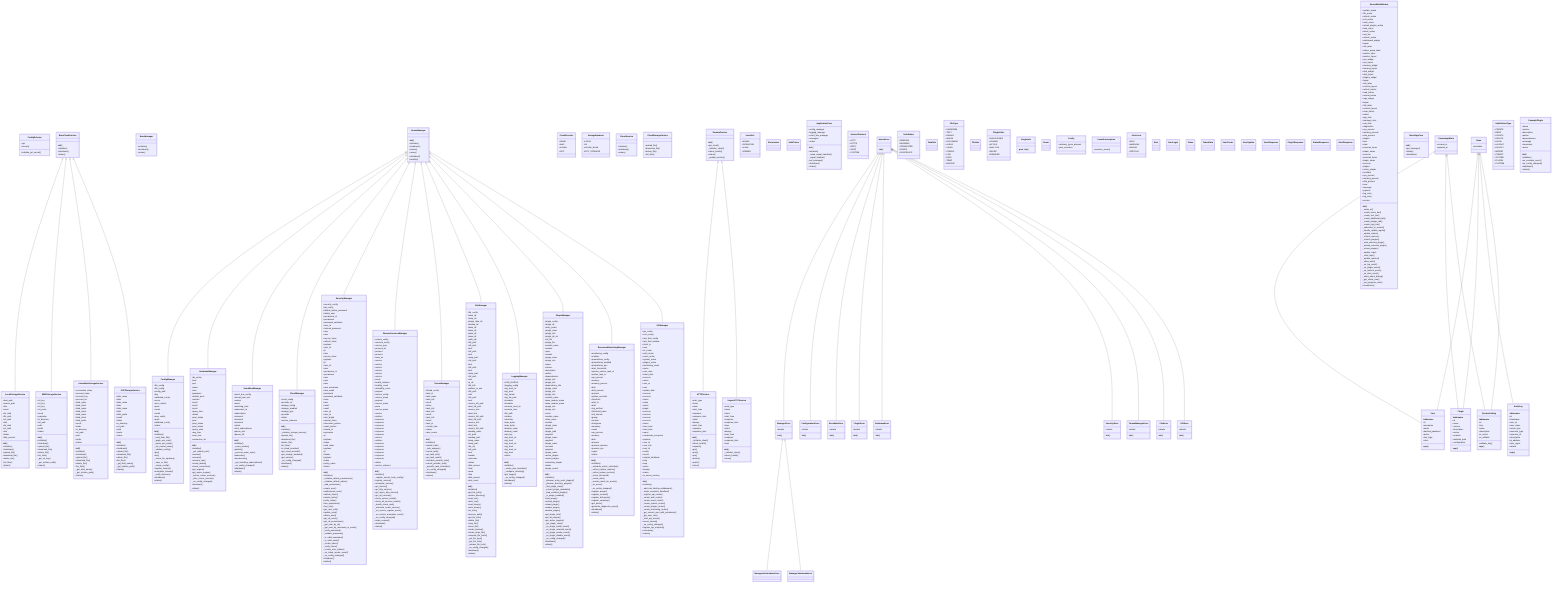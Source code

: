 classDiagram
    class ConfigSchema
    ConfigSchema : +api
    ConfigSchema : +security
    ConfigSchema : +validate_jwt_secret()
    class ConfigManager
    ConfigManager : +file_config
    ConfigManager : +file_config
    ConfigManager : +config_path
    ConfigManager : +key
    ConfigManager : +validated_config
    ConfigManager : +errors
    ConfigManager : +error_details
    ConfigManager : +parts
    ConfigManager : +result
    ConfigManager : +result
    ConfigManager : +new_config
    ConfigManager : +parts
    ConfigManager : +validated_config
    ConfigManager : +status
    ConfigManager : -__init__()
    ConfigManager : +initialize()
    ConfigManager : -_load_from_file()
    ConfigManager : -_apply_env_vars()
    ConfigManager : -_parse_env_value()
    ConfigManager : -_set_nested_value()
    ConfigManager : -_validate_config()
    ConfigManager : +get()
    ConfigManager : +set()
    ConfigManager : -_check_file_updated()
    ConfigManager : -_save_to_file()
    ConfigManager : -_merge_config()
    ConfigManager : +register_listener()
    ConfigManager : +unregister_listener()
    ConfigManager : -_notify_listeners()
    ConfigManager : +shutdown()
    ConfigManager : +status()
    class Base
    Base : +metadata
    class DatabaseManager
    DatabaseManager : +db_config
    DatabaseManager : +host
    DatabaseManager : +port
    DatabaseManager : +name
    DatabaseManager : +user
    DatabaseManager : +password
    DatabaseManager : +default_ports
    DatabaseManager : +session
    DatabaseManager : +result
    DatabaseManager : +result
    DatabaseManager : +result
    DatabaseManager : +query_time
    DatabaseManager : +status
    DatabaseManager : +pool_status
    DatabaseManager : +pool
    DatabaseManager : +pool_status
    DatabaseManager : +pool_status
    DatabaseManager : +query_stats
    DatabaseManager : +avg_time
    DatabaseManager : +max_time
    DatabaseManager : +connection_ok
    DatabaseManager : -__init__()
    DatabaseManager : +initialize()
    DatabaseManager : -_get_default_port()
    DatabaseManager : +session()
    DatabaseManager : +execute()
    DatabaseManager : +execute_raw()
    DatabaseManager : +create_tables()
    DatabaseManager : +check_connection()
    DatabaseManager : +get_engine()
    DatabaseManager : +get_async_engine()
    DatabaseManager : -_before_cursor_execute()
    DatabaseManager : -_after_cursor_execute()
    DatabaseManager : -_on_config_changed()
    DatabaseManager : +shutdown()
    DatabaseManager : +status()
    class EventBusManager
    EventBusManager : +event_bus_config
    EventBusManager : +thread_pool_size
    EventBusManager : +worker
    EventBusManager : +event
    EventBusManager : +matching_subs
    EventBusManager : +subscriber_id
    EventBusManager : +subscription
    EventBusManager : +removed
    EventBusManager : +removed
    EventBusManager : +removed
    EventBusManager : +status
    EventBusManager : +total_subscriptions
    EventBusManager : +queue_size
    EventBusManager : +queue_full
    EventBusManager : -__init__()
    EventBusManager : +initialize()
    EventBusManager : -_event_worker()
    EventBusManager : +publish()
    EventBusManager : -_process_event_sync()
    EventBusManager : +subscribe()
    EventBusManager : +unsubscribe()
    EventBusManager : -_get_matching_subscriptions()
    EventBusManager : -_on_config_changed()
    EventBusManager : +shutdown()
    EventBusManager : +status()
    class BaseManager
    BaseManager : +initialize()
    BaseManager : +shutdown()
    BaseManager : +status()
    class NexusManager
    NexusManager : -__init__()
    NexusManager : +initialize()
    NexusManager : +shutdown()
    NexusManager : +status()
    NexusManager : +name()
    NexusManager : +initialized()
    NexusManager : +healthy()
    class CloudProvider
    CloudProvider : +NONE
    CloudProvider : +AWS
    CloudProvider : +AZURE
    CloudProvider : +GCP
    class StorageBackend
    StorageBackend : +LOCAL
    StorageBackend : +S3
    StorageBackend : +AZURE_BLOB
    StorageBackend : +GCP_STORAGE
    class CloudService
    CloudService : +initialize()
    CloudService : +shutdown()
    CloudService : +status()
    class CloudStorageService
    CloudStorageService : +upload_file()
    CloudStorageService : +download_file()
    CloudStorageService : +delete_file()
    CloudStorageService : +list_files()
    class BaseCloudService
    BaseCloudService : -__init__()
    BaseCloudService : +initialize()
    BaseCloudService : +shutdown()
    BaseCloudService : +status()
    class LocalStorageService
    LocalStorageService : +dest_path
    LocalStorageService : +source_path
    LocalStorageService : +files
    LocalStorageService : +result
    LocalStorageService : +dir_path
    LocalStorageService : +file_path
    LocalStorageService : +rel_path
    LocalStorageService : +stat
    LocalStorageService : +dir_path
    LocalStorageService : +rel_path
    LocalStorageService : +stat
    LocalStorageService : +status
    LocalStorageService : +disk_percent
    LocalStorageService : -__init__()
    LocalStorageService : +initialize()
    LocalStorageService : +shutdown()
    LocalStorageService : +upload_file()
    LocalStorageService : +download_file()
    LocalStorageService : +delete_file()
    LocalStorageService : +list_files()
    LocalStorageService : +status()
    class AWSStorageService
    AWSStorageService : +s3_key
    AWSStorageService : +s3_key
    AWSStorageService : +s3_key
    AWSStorageService : +s3_prefix
    AWSStorageService : +result
    AWSStorageService : +paginator
    AWSStorageService : +is_directory
    AWSStorageService : +rel_path
    AWSStorageService : +path
    AWSStorageService : +prefix
    AWSStorageService : +status
    AWSStorageService : -__init__()
    AWSStorageService : +initialize()
    AWSStorageService : +shutdown()
    AWSStorageService : +upload_file()
    AWSStorageService : +download_file()
    AWSStorageService : +delete_file()
    AWSStorageService : +list_files()
    AWSStorageService : -_get_s3_key()
    AWSStorageService : -_get_relative_path()
    AWSStorageService : +status()
    class AzureBlobStorageService
    AzureBlobStorageService : +connection_string
    AzureBlobStorageService : +account_name
    AzureBlobStorageService : +account_key
    AzureBlobStorageService : +account_url
    AzureBlobStorageService : +blob_name
    AzureBlobStorageService : +blob_client
    AzureBlobStorageService : +blob_name
    AzureBlobStorageService : +blob_client
    AzureBlobStorageService : +blob_name
    AzureBlobStorageService : +blob_client
    AzureBlobStorageService : +blob_prefix
    AzureBlobStorageService : +result
    AzureBlobStorageService : +blobs
    AzureBlobStorageService : +is_directory
    AzureBlobStorageService : +rel_path
    AzureBlobStorageService : +path
    AzureBlobStorageService : +prefix
    AzureBlobStorageService : +status
    AzureBlobStorageService : -__init__()
    AzureBlobStorageService : +initialize()
    AzureBlobStorageService : +shutdown()
    AzureBlobStorageService : +upload_file()
    AzureBlobStorageService : +download_file()
    AzureBlobStorageService : +delete_file()
    AzureBlobStorageService : +list_files()
    AzureBlobStorageService : -_get_blob_name()
    AzureBlobStorageService : -_get_relative_path()
    AzureBlobStorageService : +status()
    class GCPStorageService
    GCPStorageService : +blob_name
    GCPStorageService : +blob
    GCPStorageService : +blob_name
    GCPStorageService : +blob
    GCPStorageService : +blob_name
    GCPStorageService : +blob
    GCPStorageService : +blob_prefix
    GCPStorageService : +result
    GCPStorageService : +blobs
    GCPStorageService : +is_directory
    GCPStorageService : +rel_path
    GCPStorageService : +path
    GCPStorageService : +prefix
    GCPStorageService : +status
    GCPStorageService : -__init__()
    GCPStorageService : +initialize()
    GCPStorageService : +shutdown()
    GCPStorageService : +upload_file()
    GCPStorageService : +download_file()
    GCPStorageService : +delete_file()
    GCPStorageService : +list_files()
    GCPStorageService : -_get_blob_name()
    GCPStorageService : -_get_relative_path()
    GCPStorageService : +status()
    class CloudManager
    CloudManager : +cloud_config
    CloudManager : +provider_str
    CloudManager : +storage_config
    CloudManager : +storage_enabled
    CloudManager : +storage_type
    CloudManager : +provider
    CloudManager : +status
    CloudManager : +service_statuses
    CloudManager : -__init__()
    CloudManager : +initialize()
    CloudManager : -_initialize_storage_service()
    CloudManager : +upload_file()
    CloudManager : +download_file()
    CloudManager : +delete_file()
    CloudManager : +list_files()
    CloudManager : +is_cloud_provider()
    CloudManager : +get_cloud_provider()
    CloudManager : +get_storage_backend()
    CloudManager : +get_service()
    CloudManager : -_on_config_changed()
    CloudManager : +shutdown()
    CloudManager : +status()
    class UserRole
    UserRole : +ADMIN
    UserRole : +OPERATOR
    UserRole : +USER
    UserRole : +VIEWER
    class User
    User : -__tablename__
    User : +id
    User : +username
    User : +email
    User : +hashed_password
    User : +active
    User : +last_login
    User : +roles
    User : -__repr__()
    class Permission
    class AuthToken
    class SecurityManager
    SecurityManager : +security_config
    SecurityManager : +jwt_config
    SecurityManager : +default_admin_password
    SecurityManager : +admin_user
    SecurityManager : +permission_id
    SecurityManager : +permission
    SecurityManager : +password_validation
    SecurityManager : +user_id
    SecurityManager : +hashed_password
    SecurityManager : +user
    SecurityManager : +user
    SecurityManager : +access_token
    SecurityManager : +refresh_token
    SecurityManager : +payload
    SecurityManager : +user_id
    SecurityManager : +jti
    SecurityManager : +user
    SecurityManager : +access_token
    SecurityManager : +payload
    SecurityManager : +jti
    SecurityManager : +user_id
    SecurityManager : +user
    SecurityManager : +permission_id
    SecurityManager : +permission
    SecurityManager : +user
    SecurityManager : +user
    SecurityManager : +user
    SecurityManager : +new_username
    SecurityManager : +new_email
    SecurityManager : +password
    SecurityManager : +password_validation
    SecurityManager : +roles
    SecurityManager : +user
    SecurityManager : +result
    SecurityManager : +result
    SecurityManager : +user_id
    SecurityManager : +user_id
    SecurityManager : +min_length
    SecurityManager : +special_chars
    SecurityManager : +username_pattern
    SecurityManager : +email_pattern
    SecurityManager : +issued_at
    SecurityManager : +expiration
    SecurityManager : +jti
    SecurityManager : +payload
    SecurityManager : +token
    SecurityManager : +auth_token
    SecurityManager : +payload
    SecurityManager : +jti
    SecurityManager : +tokens
    SecurityManager : +payload
    SecurityManager : +token
    SecurityManager : +policy_name
    SecurityManager : +status
    SecurityManager : -__init__()
    SecurityManager : +initialize()
    SecurityManager : -_initialize_default_permissions()
    SecurityManager : -_initialize_default_admin()
    SecurityManager : -_add_permission()
    SecurityManager : +create_user()
    SecurityManager : +authenticate_user()
    SecurityManager : +refresh_token()
    SecurityManager : +revoke_token()
    SecurityManager : +verify_token()
    SecurityManager : +has_permission()
    SecurityManager : +has_role()
    SecurityManager : +get_user_info()
    SecurityManager : +update_user()
    SecurityManager : +delete_user()
    SecurityManager : +get_all_users()
    SecurityManager : +get_all_permissions()
    SecurityManager : -_get_user_by_id()
    SecurityManager : -_get_user_by_username_or_email()
    SecurityManager : -_verify_password()
    SecurityManager : -_validate_password()
    SecurityManager : -_is_valid_username()
    SecurityManager : -_is_valid_email()
    SecurityManager : -_create_token()
    SecurityManager : -_verify_token()
    SecurityManager : -_revoke_user_tokens()
    SecurityManager : -_on_token_revoke_event()
    SecurityManager : -_on_config_changed()
    SecurityManager : +shutdown()
    SecurityManager : +status()
    class ApplicationCore
    ApplicationCore : +config_manager
    ApplicationCore : +logging_manager
    ApplicationCore : +event_bus_manager
    ApplicationCore : +managers
    ApplicationCore : +status
    ApplicationCore : -__init__()
    ApplicationCore : +initialize()
    ApplicationCore : -_setup_signal_handlers()
    ApplicationCore : -_signal_handler()
    ApplicationCore : +get_manager()
    ApplicationCore : +shutdown()
    ApplicationCore : +status()
    class ServiceProtocol
    ServiceProtocol : +HTTP
    ServiceProtocol : +HTTPS
    ServiceProtocol : +GRPC
    ServiceProtocol : +SOAP
    ServiceProtocol : +CUSTOM
    class RemoteService
    RemoteService : -__init__()
    RemoteService : +get_client()
    RemoteService : -_initialize_client()
    RemoteService : +check_health()
    RemoteService : +status()
    RemoteService : -_update_metrics()
    class HTTPService
    HTTPService : +auth_type
    HTTPService : +token
    HTTPService : +client
    HTTPService : +start_time
    HTTPService : +response
    HTTPService : +response_time
    HTTPService : +client
    HTTPService : +kwargs
    HTTPService : +start_time
    HTTPService : +response
    HTTPService : +response_time
    HTTPService : -__init__()
    HTTPService : -_initialize_client()
    HTTPService : +check_health()
    HTTPService : +request()
    HTTPService : +get()
    HTTPService : +post()
    HTTPService : +put()
    HTTPService : +delete()
    HTTPService : +patch()
    HTTPService : +close()
    class AsyncHTTPService
    AsyncHTTPService : +auth_type
    AsyncHTTPService : +token
    AsyncHTTPService : +client
    AsyncHTTPService : +start_time
    AsyncHTTPService : +response
    AsyncHTTPService : +response_time
    AsyncHTTPService : +loop
    AsyncHTTPService : +client
    AsyncHTTPService : +kwargs
    AsyncHTTPService : +start_time
    AsyncHTTPService : +response
    AsyncHTTPService : +response_time
    AsyncHTTPService : +loop
    AsyncHTTPService : -__init__()
    AsyncHTTPService : -_initialize_client()
    AsyncHTTPService : +check_health()
    AsyncHTTPService : +close()
    class RemoteServicesManager
    RemoteServicesManager : +remote_config
    RemoteServicesManager : +services_config
    RemoteServicesManager : +service_type
    RemoteServicesManager : +protocol_str
    RemoteServicesManager : +protocol
    RemoteServicesManager : +protocol
    RemoteServicesManager : +base_url
    RemoteServicesManager : +service
    RemoteServicesManager : +service
    RemoteServicesManager : +service
    RemoteServicesManager : +service
    RemoteServicesManager : +service
    RemoteServicesManager : +service
    RemoteServicesManager : +result
    RemoteServicesManager : +health_statuses
    RemoteServicesManager : +healthy_count
    RemoteServicesManager : +unhealthy_count
    RemoteServicesManager : +payload
    RemoteServicesManager : +service_config
    RemoteServicesManager : +service_name
    RemoteServicesManager : +payload
    RemoteServicesManager : +service_name
    RemoteServicesManager : +parts
    RemoteServicesManager : +service_name
    RemoteServicesManager : +service
    RemoteServicesManager : +method
    RemoteServicesManager : +response
    RemoteServicesManager : +response
    RemoteServicesManager : +response
    RemoteServicesManager : +response
    RemoteServicesManager : +response
    RemoteServicesManager : +response
    RemoteServicesManager : +service
    RemoteServicesManager : +method
    RemoteServicesManager : +response
    RemoteServicesManager : +response
    RemoteServicesManager : +response
    RemoteServicesManager : +response
    RemoteServicesManager : +response
    RemoteServicesManager : +response
    RemoteServicesManager : +status
    RemoteServicesManager : +service_statuses
    RemoteServicesManager : -__init__()
    RemoteServicesManager : +initialize()
    RemoteServicesManager : -_register_service_from_config()
    RemoteServicesManager : +register_service()
    RemoteServicesManager : +unregister_service()
    RemoteServicesManager : +get_service()
    RemoteServicesManager : +get_http_service()
    RemoteServicesManager : +get_async_http_service()
    RemoteServicesManager : +get_all_services()
    RemoteServicesManager : +check_service_health()
    RemoteServicesManager : +check_all_services_health()
    RemoteServicesManager : -_health_check_task()
    RemoteServicesManager : -_schedule_health_checks()
    RemoteServicesManager : -_on_service_register_event()
    RemoteServicesManager : -_on_service_unregister_event()
    RemoteServicesManager : -_on_config_changed()
    RemoteServicesManager : +make_request()
    RemoteServicesManager : +shutdown()
    RemoteServicesManager : +status()
    class TaskStatus
    TaskStatus : +PENDING
    TaskStatus : +RUNNING
    TaskStatus : +COMPLETED
    TaskStatus : +FAILED
    TaskStatus : +CANCELLED
    class TaskInfo
    class ThreadManager
    ThreadManager : +thread_config
    ThreadManager : +task_id
    ThreadManager : +task_name
    ThreadManager : +task_info
    ThreadManager : +result
    ThreadManager : +future
    ThreadManager : +task_info
    ThreadManager : +task_info
    ThreadManager : +result
    ThreadManager : +task_info
    ThreadManager : +future
    ThreadManager : +task_id
    ThreadManager : +current_time
    ThreadManager : +status
    ThreadManager : +task_counts
    ThreadManager : -__init__()
    ThreadManager : +initialize()
    ThreadManager : +submit_task()
    ThreadManager : -_task_wrapper()
    ThreadManager : +cancel_task()
    ThreadManager : +get_task_info()
    ThreadManager : +get_task_result()
    ThreadManager : +schedule_periodic_task()
    ThreadManager : +cancel_periodic_task()
    ThreadManager : -_periodic_task_scheduler()
    ThreadManager : -_on_config_changed()
    ThreadManager : +shutdown()
    ThreadManager : +status()
    class FileType
    FileType : +UNKNOWN
    FileType : +TEXT
    FileType : +BINARY
    FileType : +IMAGE
    FileType : +DOCUMENT
    FileType : +AUDIO
    FileType : +VIDEO
    FileType : +CONFIG
    FileType : +LOG
    FileType : +DATA
    FileType : +TEMP
    FileType : +BACKUP
    class FileInfo
    class FileManager
    FileManager : +file_config
    FileManager : +base_dir
    FileManager : +temp_dir
    FileManager : +plugin_data_dir
    FileManager : +backup_dir
    FileManager : +base_dir
    FileManager : +base_dir
    FileManager : +base_dir
    FileManager : +base_dir
    FileManager : +path_obj
    FileManager : +full_path
    FileManager : +full_path
    FileManager : +lock
    FileManager : +full_path
    FileManager : +lock
    FileManager : +temp_path
    FileManager : +full_path
    FileManager : +lock
    FileManager : +full_path
    FileManager : +lock
    FileManager : +temp_path
    FileManager : +full_path
    FileManager : +stat
    FileManager : +is_dir
    FileManager : +file_info
    FileManager : +pattern_to_use
    FileManager : +full_path
    FileManager : +stat
    FileManager : +full_path
    FileManager : +lock
    FileManager : +source_full_path
    FileManager : +dest_full_path
    FileManager : +source_lock
    FileManager : +dest_lock
    FileManager : +source_full_path
    FileManager : +dest_full_path
    FileManager : +source_lock
    FileManager : +dest_lock
    FileManager : +source_full_path
    FileManager : +backup_name
    FileManager : +rel_path
    FileManager : +backup_path
    FileManager : +temp_name
    FileManager : +temp_path
    FileManager : +file_obj
    FileManager : +full_path
    FileManager : +lock
    FileManager : +hasher
    FileManager : +extension
    FileManager : +status
    FileManager : +disk_percent
    FileManager : +total
    FileManager : +used
    FileManager : +free
    FileManager : +disk_percent
    FileManager : +lock_count
    FileManager : -__init__()
    FileManager : +initialize()
    FileManager : +get_file_path()
    FileManager : +ensure_directory()
    FileManager : +read_text()
    FileManager : +write_text()
    FileManager : +read_binary()
    FileManager : +write_binary()
    FileManager : +list_files()
    FileManager : +process_path()
    FileManager : +get_file_info()
    FileManager : +delete_file()
    FileManager : +copy_file()
    FileManager : +move_file()
    FileManager : +create_backup()
    FileManager : +create_temp_file()
    FileManager : +compute_file_hash()
    FileManager : -_get_file_type()
    FileManager : -_get_file_lock()
    FileManager : -_release_file_lock()
    FileManager : -_on_config_changed()
    FileManager : +shutdown()
    FileManager : +status()
    class LoggingManager
    LoggingManager : +LOG_LEVELS
    LoggingManager : +logging_config
    LoggingManager : +log_level_str
    LoggingManager : +log_level
    LoggingManager : +log_format
    LoggingManager : +log_file_path
    LoggingManager : +formatter
    LoggingManager : +formatter
    LoggingManager : +console_level_str
    LoggingManager : +console_level
    LoggingManager : +file_path
    LoggingManager : +rotation
    LoggingManager : +retention
    LoggingManager : +max_bytes
    LoggingManager : +max_bytes
    LoggingManager : +backup_count
    LoggingManager : +backup_count
    LoggingManager : +sub_key
    LoggingManager : +log_level_str
    LoggingManager : +log_level
    LoggingManager : +log_level_str
    LoggingManager : +log_level
    LoggingManager : +log_level_str
    LoggingManager : +log_level
    LoggingManager : +status
    LoggingManager : -__init__()
    LoggingManager : +initialize()
    LoggingManager : -_create_json_formatter()
    LoggingManager : -_configure_structlog()
    LoggingManager : +get_logger()
    LoggingManager : -_on_config_changed()
    LoggingManager : +shutdown()
    LoggingManager : +status()
    class PluginState
    PluginState : +DISCOVERED
    PluginState : +LOADED
    PluginState : +ACTIVE
    PluginState : +INACTIVE
    PluginState : +FAILED
    PluginState : +DISABLED
    class PluginInfo
    PluginInfo : -__post_init__()
    class PluginManager
    PluginManager : +plugin_config
    PluginManager : +plugin_dir
    PluginManager : +entry_points
    PluginManager : +plugin_class
    PluginManager : +plugin_info
    PluginManager : +plugin_dir_str
    PluginManager : +init_file
    PluginManager : +plugin_file
    PluginManager : +module_name
    PluginManager : +module
    PluginManager : +spec
    PluginManager : +module
    PluginManager : +plugin_class
    PluginManager : +plugin_info
    PluginManager : +name
    PluginManager : +version
    PluginManager : +description
    PluginManager : +author
    PluginManager : +dependencies
    PluginManager : +plugin_info
    PluginManager : +plugin_info
    PluginManager : +dependency_info
    PluginManager : +plugin_class
    PluginManager : +plugin_info
    PluginManager : +plugin_info
    PluginManager : +module_name
    PluginManager : +base_module_name
    PluginManager : +base_module_name
    PluginManager : +plugin_info
    PluginManager : +plugin_info
    PluginManager : +result
    PluginManager : +module_name
    PluginManager : +class_name
    PluginManager : +module
    PluginManager : +plugin_class
    PluginManager : +payload
    PluginManager : +plugin_path
    PluginManager : +payload
    PluginManager : +plugin_name
    PluginManager : +payload
    PluginManager : +plugin_name
    PluginManager : +success
    PluginManager : +payload
    PluginManager : +plugin_name
    PluginManager : +active_plugins
    PluginManager : +sorted_plugins
    PluginManager : +remaining_plugins
    PluginManager : +status
    PluginManager : +plugin_counts
    PluginManager : -__init__()
    PluginManager : +initialize()
    PluginManager : -_discover_entry_point_plugins()
    PluginManager : -_discover_directory_plugins()
    PluginManager : -_find_plugin_class()
    PluginManager : -_extract_plugin_metadata()
    PluginManager : -_load_enabled_plugins()
    PluginManager : -_is_plugin_enabled()
    PluginManager : +load_plugin()
    PluginManager : +unload_plugin()
    PluginManager : +reload_plugin()
    PluginManager : +enable_plugin()
    PluginManager : +disable_plugin()
    PluginManager : +get_plugin_info()
    PluginManager : +get_all_plugins()
    PluginManager : +get_active_plugins()
    PluginManager : -_get_plugin_class()
    PluginManager : -_on_plugin_install_event()
    PluginManager : -_on_plugin_uninstall_event()
    PluginManager : -_on_plugin_enable_event()
    PluginManager : -_on_plugin_disable_event()
    PluginManager : -_on_config_changed()
    PluginManager : +shutdown()
    PluginManager : +status()
    class Event
    class Config
    Config : +arbitrary_types_allowed
    Config : +json_encoders
    class EventSubscription
    EventSubscription : +matches_event()
    class AlertLevel
    AlertLevel : +INFO
    AlertLevel : +WARNING
    AlertLevel : +ERROR
    AlertLevel : +CRITICAL
    class Alert
    class ResourceMonitoringManager
    ResourceMonitoringManager : +monitoring_config
    ResourceMonitoringManager : +enabled
    ResourceMonitoringManager : +prometheus_config
    ResourceMonitoringManager : +prometheus_enabled
    ResourceMonitoringManager : +prometheus_port
    ResourceMonitoringManager : +alert_thresholds
    ResourceMonitoringManager : +system_metrics_task_id
    ResourceMonitoringManager : +uptime_task_id
    ResourceMonitoringManager : +cpu_percent
    ResourceMonitoringManager : +memory
    ResourceMonitoringManager : +memory_percent
    ResourceMonitoringManager : +disk
    ResourceMonitoringManager : +disk_percent
    ResourceMonitoringManager : +process
    ResourceMonitoringManager : +uptime_seconds
    ResourceMonitoringManager : +threshold
    ResourceMonitoringManager : +alert_id
    ResourceMonitoringManager : +alert
    ResourceMonitoringManager : +log_method
    ResourceMonitoringManager : +threshold_name
    ResourceMonitoringManager : +old_interval
    ResourceMonitoringManager : +gauge
    ResourceMonitoringManager : +counter
    ResourceMonitoringManager : +histogram
    ResourceMonitoringManager : +summary
    ResourceMonitoringManager : +result
    ResourceMonitoringManager : +cpu_percent
    ResourceMonitoringManager : +memory
    ResourceMonitoringManager : +disk
    ResourceMonitoringManager : +process
    ResourceMonitoringManager : +process_memory
    ResourceMonitoringManager : +process_cpu
    ResourceMonitoringManager : +report
    ResourceMonitoringManager : +status
    ResourceMonitoringManager : -__init__()
    ResourceMonitoringManager : +initialize()
    ResourceMonitoringManager : -_schedule_metric_collection()
    ResourceMonitoringManager : -_collect_system_metrics()
    ResourceMonitoringManager : -_collect_uptime_metrics()
    ResourceMonitoringManager : -_check_threshold()
    ResourceMonitoringManager : -_create_alert()
    ResourceMonitoringManager : -_resolve_alerts_for_metric()
    ResourceMonitoringManager : -_on_event()
    ResourceMonitoringManager : -_on_config_changed()
    ResourceMonitoringManager : +register_gauge()
    ResourceMonitoringManager : +register_counter()
    ResourceMonitoringManager : +register_histogram()
    ResourceMonitoringManager : +register_summary()
    ResourceMonitoringManager : +get_alerts()
    ResourceMonitoringManager : +generate_diagnostic_report()
    ResourceMonitoringManager : +shutdown()
    ResourceMonitoringManager : +status()
    class UserLogin
    class Token
    class TokenData
    class UserCreate
    class UserUpdate
    class UserResponse
    class PluginResponse
    class StatusResponse
    class AlertResponse
    class APIManager
    APIManager : +api_config
    APIManager : +cors_config
    APIManager : +rate_limit_config
    APIManager : +rate_limit_window
    APIManager : +client_ip
    APIManager : +now
    APIManager : +v1_router
    APIManager : +auth_router
    APIManager : +users_router
    APIManager : +system_router
    APIManager : +plugins_router
    APIManager : +monitoring_router
    APIManager : +router
    APIManager : +user_data
    APIManager : +token_data
    APIManager : +success
    APIManager : +router
    APIManager : +user_id
    APIManager : +user
    APIManager : +update_data
    APIManager : +success
    APIManager : +success
    APIManager : +router
    APIManager : +value
    APIManager : +router
    APIManager : +plugin
    APIManager : +success
    APIManager : +success
    APIManager : +success
    APIManager : +success
    APIManager : +router
    APIManager : +alert_level
    APIManager : +alert_level
    APIManager : +report
    APIManager : +credentials_exception
    APIManager : +payload
    APIManager : +user_id
    APIManager : +user_info
    APIManager : +user_id
    APIManager : +config
    APIManager : +server
    APIManager : +original_shutdown
    APIManager : +loop
    APIManager : +loop
    APIManager : +router
    APIManager : +kwargs
    APIManager : +status
    APIManager : +is_server_running
    APIManager : -__init__()
    APIManager : +initialize()
    APIManager : -_add_rate_limiting_middleware()
    APIManager : -_setup_exception_handlers()
    APIManager : -_register_api_routes()
    APIManager : -_create_auth_router()
    APIManager : -_create_users_router()
    APIManager : -_create_system_router()
    APIManager : -_create_plugins_router()
    APIManager : -_create_monitoring_router()
    APIManager : -_get_current_user_with_permission()
    APIManager : -_get_user_role()
    APIManager : -_start_api_server()
    APIManager : +server_thread()
    APIManager : -_on_config_changed()
    APIManager : +register_api_endpoint()
    APIManager : +shutdown()
    APIManager : +status()
    class NexusMainWindow
    NexusMainWindow : +update_signal
    NexusMainWindow : +file_menu
    NexusMainWindow : +refresh_action
    NexusMainWindow : +exit_action
    NexusMainWindow : +tools_menu
    NexusMainWindow : +reload_plugins_action
    NexusMainWindow : +help_menu
    NexusMainWindow : +about_action
    NexusMainWindow : +tool_bar
    NexusMainWindow : +refresh_action
    NexusMainWindow : +dashboard_widget
    NexusMainWindow : +layout
    NexusMainWindow : +title_label
    NexusMainWindow : +status_group_label
    NexusMainWindow : +metrics_label
    NexusMainWindow : +metrics_layout
    NexusMainWindow : +cpu_widget
    NexusMainWindow : +cpu_layout
    NexusMainWindow : +memory_widget
    NexusMainWindow : +memory_layout
    NexusMainWindow : +disk_widget
    NexusMainWindow : +disk_layout
    NexusMainWindow : +plugins_widget
    NexusMainWindow : +layout
    NexusMainWindow : +title_label
    NexusMainWindow : +controls_layout
    NexusMainWindow : +refresh_button
    NexusMainWindow : +load_button
    NexusMainWindow : +unload_button
    NexusMainWindow : +logs_widget
    NexusMainWindow : +layout
    NexusMainWindow : +title_label
    NexusMainWindow : +controls_layout
    NexusMainWindow : +clear_button
    NexusMainWindow : +status
    NexusMainWindow : +app_item
    NexusMainWindow : +manager_item
    NexusMainWindow : +sub_item
    NexusMainWindow : +diagnostics
    NexusMainWindow : +cpu_percent
    NexusMainWindow : +memory_percent
    NexusMainWindow : +disk_percent
    NexusMainWindow : +plugins
    NexusMainWindow : +item
    NexusMainWindow : +state
    NexusMainWindow : +selected_items
    NexusMainWindow : +plugin_name
    NexusMainWindow : +success
    NexusMainWindow : +selected_items
    NexusMainWindow : +plugin_name
    NexusMainWindow : +success
    NexusMainWindow : +plugins
    NexusMainWindow : +active_plugins
    NexusMainWindow : +scrollbar
    NexusMainWindow : +cpu_percent
    NexusMainWindow : +memory_percent
    NexusMainWindow : +disk_percent
    NexusMainWindow : +level
    NexusMainWindow : +message
    NexusMainWindow : +payload
    NexusMainWindow : +log_entry
    NexusMainWindow : +log_entry
    NexusMainWindow : +version
    NexusMainWindow : -__init__()
    NexusMainWindow : -_setup_ui()
    NexusMainWindow : -_create_menu_bar()
    NexusMainWindow : -_create_tool_bar()
    NexusMainWindow : -_create_dashboard_tab()
    NexusMainWindow : -_create_plugins_tab()
    NexusMainWindow : -_create_logs_tab()
    NexusMainWindow : -_subscribe_to_events()
    NexusMainWindow : -_handle_update_signal()
    NexusMainWindow : -_update_status()
    NexusMainWindow : -_refresh_metrics()
    NexusMainWindow : -_refresh_plugins()
    NexusMainWindow : -_load_selected_plugin()
    NexusMainWindow : -_unload_selected_plugin()
    NexusMainWindow : -_reload_plugins()
    NexusMainWindow : -_update_logs()
    NexusMainWindow : -_clear_logs()
    NexusMainWindow : -_update_metrics()
    NexusMainWindow : -_show_alert()
    NexusMainWindow : -_on_log_event()
    NexusMainWindow : -_on_plugin_event()
    NexusMainWindow : -_on_metrics_event()
    NexusMainWindow : -_on_alert_event()
    NexusMainWindow : -_show_about_dialog()
    NexusMainWindow : -_get_status_icon()
    NexusMainWindow : -_set_progress_color()
    NexusMainWindow : +closeEvent()
    class MockAppCore
    MockAppCore : -__init__()
    MockAppCore : +get_manager()
    MockAppCore : +status()
    MockAppCore : +shutdown()
    class NexusError
    NexusError : -__init__()
    class ManagerError
    ManagerError : +details
    ManagerError : -__init__()
    class ManagerInitializationError
    class ManagerShutdownError
    class ConfigurationError
    ConfigurationError : +details
    ConfigurationError : -__init__()
    class EventBusError
    EventBusError : +details
    EventBusError : -__init__()
    class PluginError
    PluginError : +details
    PluginError : -__init__()
    class DatabaseError
    DatabaseError : +details
    DatabaseError : -__init__()
    class SecurityError
    SecurityError : +details
    SecurityError : -__init__()
    class ThreadManagerError
    ThreadManagerError : +details
    ThreadManagerError : -__init__()
    class FileError
    FileError : +details
    FileError : -__init__()
    class APIError
    APIError : +details
    APIError : -__init__()
    class TimestampMixin
    TimestampMixin : +created_at
    TimestampMixin : +updated_at
    class Plugin
    Plugin : -__tablename__
    Plugin : +id
    Plugin : +name
    Plugin : +version
    Plugin : +description
    Plugin : +author
    Plugin : +enabled
    Plugin : +installed_path
    Plugin : +configuration
    Plugin : -__repr__()
    class AuditActionType
    AuditActionType : +CREATE
    AuditActionType : +READ
    AuditActionType : +UPDATE
    AuditActionType : +DELETE
    AuditActionType : +LOGIN
    AuditActionType : +LOGOUT
    AuditActionType : +EXPORT
    AuditActionType : +IMPORT
    AuditActionType : +CONFIG
    AuditActionType : +SYSTEM
    AuditActionType : +PLUGIN
    AuditActionType : +CUSTOM
    class AuditLog
    AuditLog : -__tablename__
    AuditLog : +id
    AuditLog : +timestamp
    AuditLog : +user_id
    AuditLog : +user_name
    AuditLog : +action_type
    AuditLog : +resource_type
    AuditLog : +resource_id
    AuditLog : +description
    AuditLog : +ip_address
    AuditLog : +user_agent
    AuditLog : +details
    AuditLog : -__repr__()
    class SystemSetting
    SystemSetting : -__tablename__
    SystemSetting : +id
    SystemSetting : +key
    SystemSetting : +value
    SystemSetting : +description
    SystemSetting : +is_secret
    SystemSetting : +is_editable
    SystemSetting : +validate_key()
    SystemSetting : -__repr__()
    class ExamplePlugin
    ExamplePlugin : +name
    ExamplePlugin : +version
    ExamplePlugin : +description
    ExamplePlugin : +author
    ExamplePlugin : +dependencies
    ExamplePlugin : +message
    ExamplePlugin : +timestamp
    ExamplePlugin : +active
    ExamplePlugin : -__init__()
    ExamplePlugin : +initialize()
    ExamplePlugin : +on_example_event()
    ExamplePlugin : +on_config_changed()
    ExamplePlugin : +shutdown()
    ExamplePlugin : +status()
    NexusManager <|-- ConfigManager
    NexusManager <|-- DatabaseManager
    NexusManager <|-- EventBusManager
    BaseCloudService <|-- LocalStorageService
    BaseCloudService <|-- AWSStorageService
    BaseCloudService <|-- AzureBlobStorageService
    BaseCloudService <|-- GCPStorageService
    NexusManager <|-- CloudManager
    Base <|-- User
    TimestampMixin <|-- User
    NexusManager <|-- SecurityManager
    RemoteService <|-- HTTPService
    RemoteService <|-- AsyncHTTPService
    NexusManager <|-- RemoteServicesManager
    NexusManager <|-- ThreadManager
    NexusManager <|-- FileManager
    NexusManager <|-- LoggingManager
    NexusManager <|-- PluginManager
    NexusManager <|-- ResourceMonitoringManager
    NexusManager <|-- APIManager
    NexusError <|-- ManagerError
    ManagerError <|-- ManagerInitializationError
    ManagerError <|-- ManagerShutdownError
    NexusError <|-- ConfigurationError
    NexusError <|-- EventBusError
    NexusError <|-- PluginError
    NexusError <|-- DatabaseError
    NexusError <|-- SecurityError
    NexusError <|-- ThreadManagerError
    NexusError <|-- FileError
    NexusError <|-- APIError
    Base <|-- Plugin
    TimestampMixin <|-- Plugin
    Base <|-- AuditLog
    Base <|-- SystemSetting
    TimestampMixin <|-- SystemSetting
